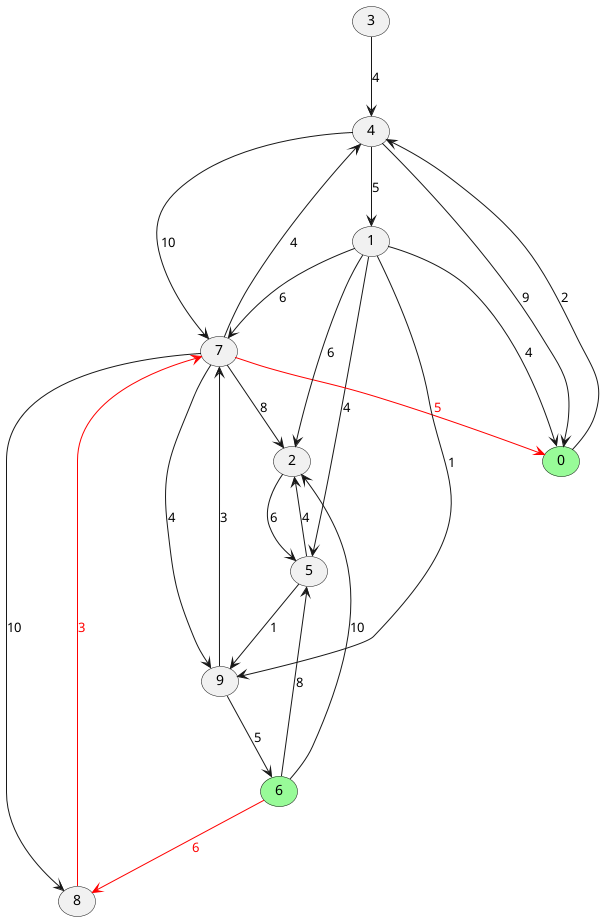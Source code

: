 @startuml
(3) --> (4) : 4
(2) --> (5) : 6
(4) --> (7) : 10
(9) --> (6) : 5
(7) --> (4) : 4
(6) --> (2) : 10
(6) --> (8) #red;text:red : 6
(7) --> (9) : 4
(1) --> (5) : 4
(1) --> (0) : 4
(9) --> (7) : 3
(7) --> (0) #red;text:red : 5
(6) --> (5) : 8
(1) --> (7) : 6
(4) --> (0) : 9
(5) --> (9) : 1
(8) --> (7) #red;text:red : 3
(1) --> (2) : 6
(4) --> (1) : 5
(5) --> (2) : 4
(1) --> (9) : 1
(7) --> (8) : 10
(0) --> (4) : 2
(7) --> (2) : 8
usecase (6) #palegreen
usecase (0) #palegreen
@enduml
